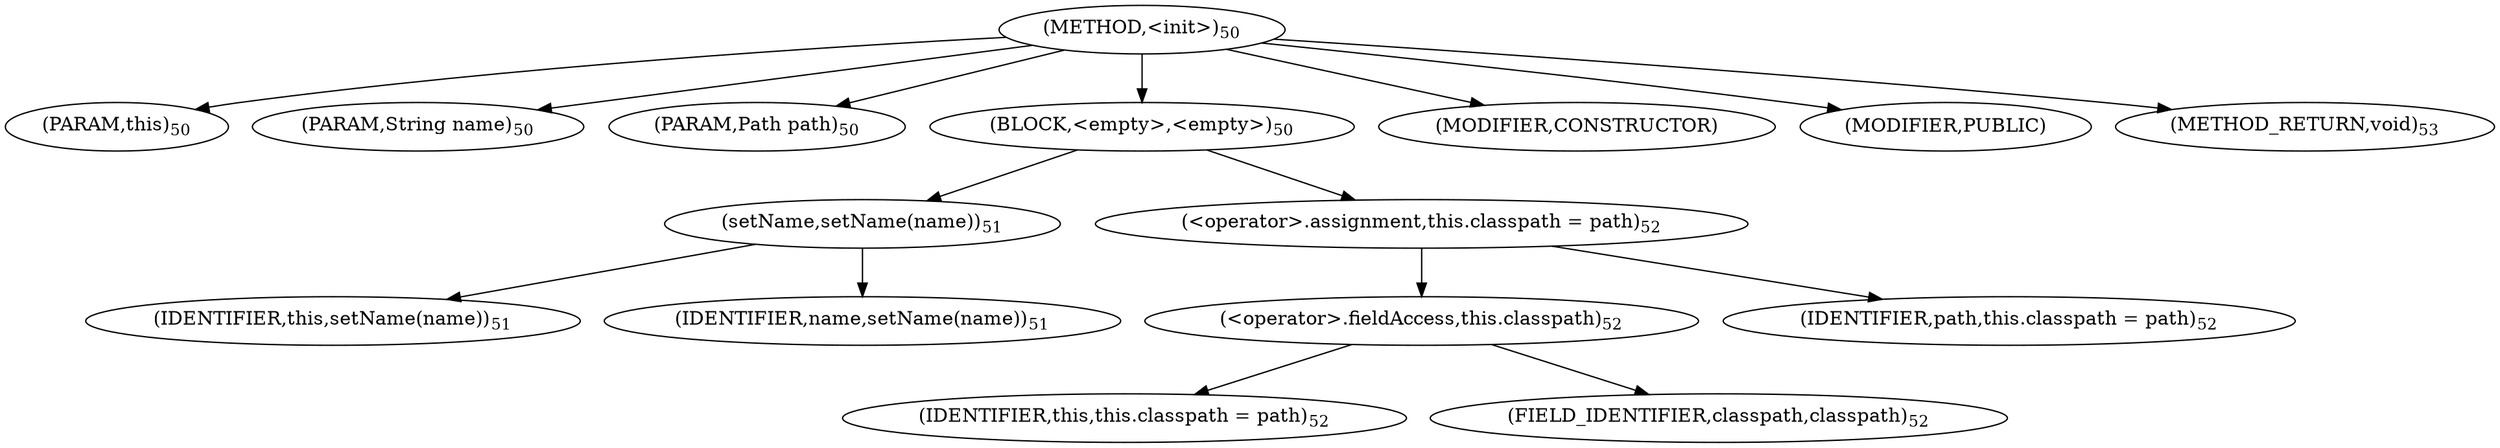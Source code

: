 digraph "&lt;init&gt;" {  
"66" [label = <(METHOD,&lt;init&gt;)<SUB>50</SUB>> ]
"4" [label = <(PARAM,this)<SUB>50</SUB>> ]
"67" [label = <(PARAM,String name)<SUB>50</SUB>> ]
"68" [label = <(PARAM,Path path)<SUB>50</SUB>> ]
"69" [label = <(BLOCK,&lt;empty&gt;,&lt;empty&gt;)<SUB>50</SUB>> ]
"70" [label = <(setName,setName(name))<SUB>51</SUB>> ]
"3" [label = <(IDENTIFIER,this,setName(name))<SUB>51</SUB>> ]
"71" [label = <(IDENTIFIER,name,setName(name))<SUB>51</SUB>> ]
"72" [label = <(&lt;operator&gt;.assignment,this.classpath = path)<SUB>52</SUB>> ]
"73" [label = <(&lt;operator&gt;.fieldAccess,this.classpath)<SUB>52</SUB>> ]
"74" [label = <(IDENTIFIER,this,this.classpath = path)<SUB>52</SUB>> ]
"75" [label = <(FIELD_IDENTIFIER,classpath,classpath)<SUB>52</SUB>> ]
"76" [label = <(IDENTIFIER,path,this.classpath = path)<SUB>52</SUB>> ]
"77" [label = <(MODIFIER,CONSTRUCTOR)> ]
"78" [label = <(MODIFIER,PUBLIC)> ]
"79" [label = <(METHOD_RETURN,void)<SUB>53</SUB>> ]
  "66" -> "4" 
  "66" -> "67" 
  "66" -> "68" 
  "66" -> "69" 
  "66" -> "77" 
  "66" -> "78" 
  "66" -> "79" 
  "69" -> "70" 
  "69" -> "72" 
  "70" -> "3" 
  "70" -> "71" 
  "72" -> "73" 
  "72" -> "76" 
  "73" -> "74" 
  "73" -> "75" 
}
